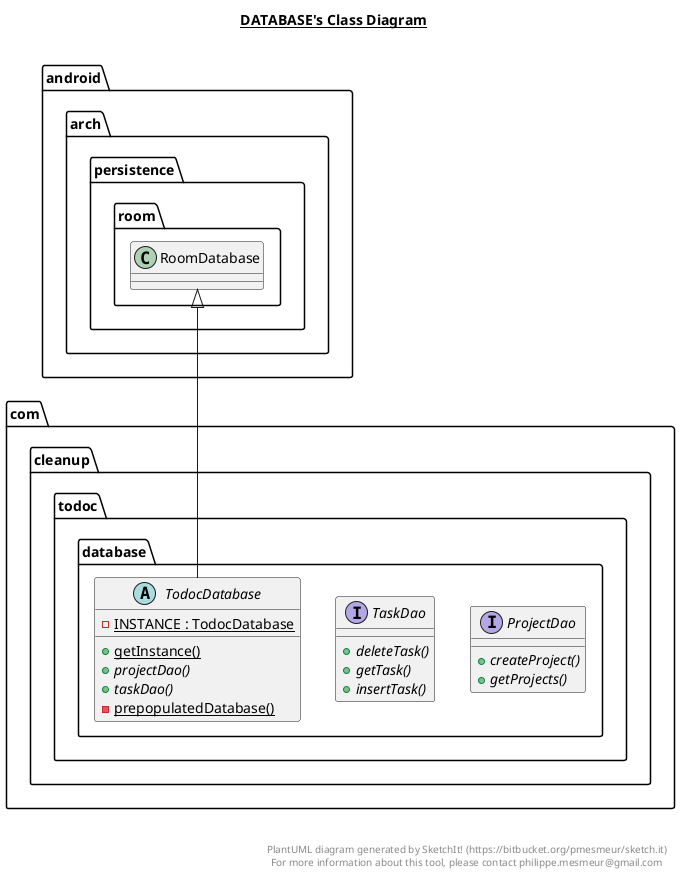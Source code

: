 @startuml

title __DATABASE's Class Diagram__\n

  namespace com.cleanup.todoc {
    namespace database {
      interface com.cleanup.todoc.database.ProjectDao {
          {abstract} + createProject()
          {abstract} + getProjects()
      }
    }
  }
  

  namespace com.cleanup.todoc {
    namespace database {
      interface com.cleanup.todoc.database.TaskDao {
          {abstract} + deleteTask()
          {abstract} + getTask()
          {abstract} + insertTask()
      }
    }
  }
  

  namespace com.cleanup.todoc {
    namespace database {
      abstract class com.cleanup.todoc.database.TodocDatabase {
          {static} - INSTANCE : TodocDatabase
          {static} + getInstance()
          {abstract} + projectDao()
          {abstract} + taskDao()
          {static} - prepopulatedDatabase()
      }
    }
  }
  

  com.cleanup.todoc.database.TodocDatabase -up-|> android.arch.persistence.room.RoomDatabase


right footer


PlantUML diagram generated by SketchIt! (https://bitbucket.org/pmesmeur/sketch.it)
For more information about this tool, please contact philippe.mesmeur@gmail.com
endfooter

@enduml
